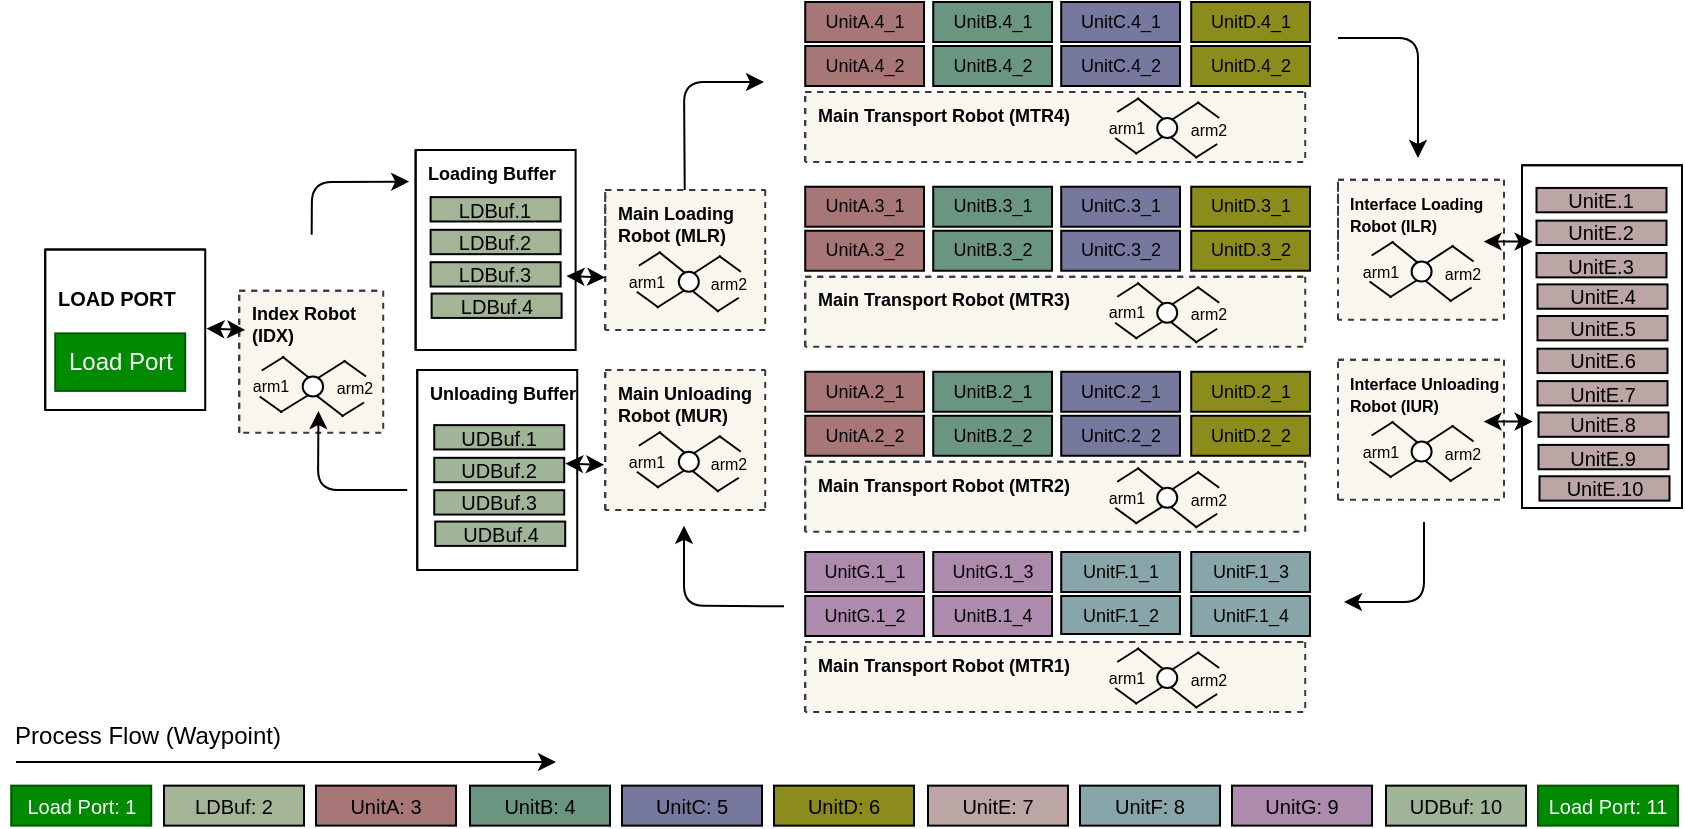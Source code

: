<mxfile>
    <diagram id="YnOl_m18Om6cisxJbe4u" name="Page-1">
        <mxGraphModel dx="786" dy="636" grid="1" gridSize="10" guides="1" tooltips="1" connect="1" arrows="1" fold="1" page="1" pageScale="1" pageWidth="850" pageHeight="1100" background="#ffffff" math="0" shadow="0">
            <root>
                <mxCell id="0"/>
                <mxCell id="1" parent="0"/>
                <mxCell id="36" value="&lt;div&gt;&lt;span style=&quot;font-size: 10px;&quot;&gt;&lt;b&gt;&lt;br&gt;&lt;/b&gt;&lt;/span&gt;&lt;/div&gt;&lt;span style=&quot;font-size: 10px;&quot;&gt;&lt;b&gt;LOAD PORT&lt;/b&gt;&lt;br&gt;&lt;/span&gt;" style="shape=cube;whiteSpace=wrap;html=1;boundedLbl=1;backgroundOutline=1;darkOpacity=0.05;darkOpacity2=0.1;fontSize=9;verticalAlign=top;align=left;size=0;spacingLeft=4;fillColor=#FFFFFF;fontColor=#000000;strokeColor=#000000;" parent="1" vertex="1">
                    <mxGeometry x="23.61" y="182.74" width="80" height="80.26" as="geometry"/>
                </mxCell>
                <mxCell id="111" value="Load Port" style="rounded=0;whiteSpace=wrap;html=1;fillColor=#008a00;fontColor=#ffffff;strokeColor=#005700;" parent="1" vertex="1">
                    <mxGeometry x="28.61" y="224.69" width="65" height="28.75" as="geometry"/>
                </mxCell>
                <mxCell id="434" value="" style="group;movable=0;resizable=0;rotatable=0;deletable=0;editable=0;locked=1;connectable=0;" parent="1" vertex="1" connectable="0">
                    <mxGeometry x="120.61" y="213.37" width="72" height="61" as="geometry"/>
                </mxCell>
                <mxCell id="385" value="&lt;b&gt;Index Robot&lt;/b&gt;&lt;div&gt;&lt;b&gt;(IDX)&lt;/b&gt;&lt;/div&gt;" style="shape=cube;whiteSpace=wrap;html=1;boundedLbl=1;backgroundOutline=1;darkOpacity=0.05;darkOpacity2=0.1;fontSize=9;verticalAlign=top;align=left;size=0;spacingLeft=4;fillColor=#f9f7ed;strokeColor=#36393d;dashed=1;fillStyle=solid;movable=1;resizable=1;rotatable=1;deletable=1;editable=1;locked=0;connectable=1;" parent="434" vertex="1">
                    <mxGeometry y="-10" width="72" height="71" as="geometry"/>
                </mxCell>
                <mxCell id="386" value="" style="group;strokeColor=none;fontColor=#000000;" parent="434" vertex="1" connectable="0">
                    <mxGeometry x="10.262" y="22.88" width="58.267" height="30" as="geometry"/>
                </mxCell>
                <mxCell id="387" value="" style="group;strokeColor=none;fontColor=#000000;" parent="386" vertex="1" connectable="0">
                    <mxGeometry width="53.156" height="30" as="geometry"/>
                </mxCell>
                <mxCell id="388" value="" style="endArrow=none;html=1;strokeColor=#000000;fontColor=#000000;" parent="387" edge="1">
                    <mxGeometry width="50" height="50" relative="1" as="geometry">
                        <mxPoint x="22.489" y="15" as="sourcePoint"/>
                        <mxPoint x="41.911" y="30" as="targetPoint"/>
                    </mxGeometry>
                </mxCell>
                <mxCell id="389" value="" style="endArrow=none;html=1;strokeColor=#000000;fontColor=#000000;" parent="387" edge="1">
                    <mxGeometry width="50" height="50" relative="1" as="geometry">
                        <mxPoint x="52.133" y="23" as="sourcePoint"/>
                        <mxPoint x="40.889" y="30" as="targetPoint"/>
                        <Array as="points"/>
                    </mxGeometry>
                </mxCell>
                <mxCell id="390" value="" style="endArrow=none;html=1;strokeColor=#000000;fontColor=#000000;" parent="387" edge="1">
                    <mxGeometry width="50" height="50" relative="1" as="geometry">
                        <mxPoint x="22.489" y="15" as="sourcePoint"/>
                        <mxPoint x="42.933" y="2" as="targetPoint"/>
                        <Array as="points">
                            <mxPoint x="42.933" y="2"/>
                        </Array>
                    </mxGeometry>
                </mxCell>
                <mxCell id="391" value="" style="endArrow=none;html=1;strokeColor=#000000;fontColor=#000000;" parent="387" edge="1">
                    <mxGeometry width="50" height="50" relative="1" as="geometry">
                        <mxPoint x="53.156" y="10" as="sourcePoint"/>
                        <mxPoint x="41.911" y="2" as="targetPoint"/>
                    </mxGeometry>
                </mxCell>
                <mxCell id="392" value="" style="endArrow=none;html=1;strokeColor=#000000;fontColor=#000000;" parent="387" edge="1">
                    <mxGeometry width="50" height="50" relative="1" as="geometry">
                        <mxPoint x="30.667" y="15.37" as="sourcePoint"/>
                        <mxPoint x="11.244" as="targetPoint"/>
                    </mxGeometry>
                </mxCell>
                <mxCell id="393" value="" style="endArrow=none;html=1;strokeColor=#000000;fontColor=#000000;" parent="387" edge="1">
                    <mxGeometry width="50" height="50" relative="1" as="geometry">
                        <mxPoint x="1.022" y="7" as="sourcePoint"/>
                        <mxPoint x="12.267" as="targetPoint"/>
                        <Array as="points"/>
                    </mxGeometry>
                </mxCell>
                <mxCell id="394" value="" style="endArrow=none;html=1;strokeColor=#000000;fontColor=#000000;" parent="387" edge="1">
                    <mxGeometry width="50" height="50" relative="1" as="geometry">
                        <mxPoint x="30.667" y="15.37" as="sourcePoint"/>
                        <mxPoint x="10.222" y="28" as="targetPoint"/>
                        <Array as="points">
                            <mxPoint x="10.222" y="28"/>
                        </Array>
                    </mxGeometry>
                </mxCell>
                <mxCell id="395" value="" style="endArrow=none;html=1;strokeColor=#000000;fontColor=#000000;" parent="387" edge="1">
                    <mxGeometry width="50" height="50" relative="1" as="geometry">
                        <mxPoint y="20" as="sourcePoint"/>
                        <mxPoint x="11.244" y="28" as="targetPoint"/>
                    </mxGeometry>
                </mxCell>
                <mxCell id="396" value="" style="ellipse;whiteSpace=wrap;html=1;rotation=-180;fillColor=#FFFFFF;strokeColor=#000000;fontColor=#000000;" parent="387" vertex="1">
                    <mxGeometry x="21.467" y="10" width="10.222" height="10" as="geometry"/>
                </mxCell>
                <mxCell id="397" value="&lt;font style=&quot;font-size: 8px;&quot;&gt;arm1&lt;/font&gt;" style="text;html=1;strokeColor=none;fillColor=none;align=center;verticalAlign=middle;whiteSpace=wrap;rounded=0;dashed=1;fontColor=#000000;" parent="387" vertex="1">
                    <mxGeometry x="-5.111" y="-1" width="21.467" height="30" as="geometry"/>
                </mxCell>
                <mxCell id="398" value="&lt;font style=&quot;font-size: 8px;&quot;&gt;arm2&lt;/font&gt;" style="text;html=1;strokeColor=none;fillColor=none;align=center;verticalAlign=middle;whiteSpace=wrap;rounded=0;dashed=1;fontColor=#000000;" parent="386" vertex="1">
                    <mxGeometry x="36.8" width="21.467" height="30" as="geometry"/>
                </mxCell>
                <mxCell id="440" value="" style="group" parent="1" vertex="1" connectable="0">
                    <mxGeometry x="208.81" y="133" width="80" height="100" as="geometry"/>
                </mxCell>
                <mxCell id="37" value="&lt;b style=&quot;&quot;&gt;&lt;font&gt;Loading Buffer&lt;/font&gt;&lt;br&gt;&lt;/b&gt;" style="shape=cube;whiteSpace=wrap;html=1;boundedLbl=1;backgroundOutline=1;darkOpacity=0.05;darkOpacity2=0.1;fontSize=9;align=left;verticalAlign=top;size=0;spacingLeft=4;fillColor=#FFFFFF;fontColor=#000000;strokeColor=#000000;" parent="440" vertex="1">
                    <mxGeometry width="80" height="100" as="geometry"/>
                </mxCell>
                <mxCell id="435" value="LDBuf.1" style="rounded=0;whiteSpace=wrap;html=1;fillColor=light-dark(#a4b497, #7d7d7d);fontColor=#000000;strokeColor=#000000;fontSize=10;" parent="440" vertex="1">
                    <mxGeometry x="7.5" y="23.56" width="65" height="12.18" as="geometry"/>
                </mxCell>
                <mxCell id="436" value="LDBuf.2" style="rounded=0;whiteSpace=wrap;html=1;fillColor=light-dark(#a4b497, #7d7d7d);fontColor=#000000;strokeColor=#000000;fontSize=10;" parent="440" vertex="1">
                    <mxGeometry x="7.5" y="39.91" width="65" height="12.18" as="geometry"/>
                </mxCell>
                <mxCell id="437" value="LDBuf.3" style="rounded=0;whiteSpace=wrap;html=1;fillColor=light-dark(#a4b497, #7d7d7d);fontColor=#000000;strokeColor=#000000;fontSize=10;" parent="440" vertex="1">
                    <mxGeometry x="7.5" y="56.1" width="65" height="12.18" as="geometry"/>
                </mxCell>
                <mxCell id="438" value="LDBuf.4" style="rounded=0;whiteSpace=wrap;html=1;fillColor=light-dark(#a4b497, #7d7d7d);fontColor=#000000;strokeColor=#000000;fontSize=10;" parent="440" vertex="1">
                    <mxGeometry x="8.0" y="71.78" width="65" height="12.18" as="geometry"/>
                </mxCell>
                <mxCell id="597" style="edgeStyle=none;html=1;" parent="1" source="339" edge="1">
                    <mxGeometry relative="1" as="geometry">
                        <mxPoint x="383" y="99" as="targetPoint"/>
                        <Array as="points">
                            <mxPoint x="343" y="99"/>
                        </Array>
                    </mxGeometry>
                </mxCell>
                <mxCell id="339" value="&lt;b&gt;Main Loading Robot (MLR)&lt;/b&gt;" style="shape=cube;whiteSpace=wrap;html=1;boundedLbl=1;backgroundOutline=1;darkOpacity=0.05;darkOpacity2=0.1;fontSize=9;verticalAlign=top;align=left;size=0;spacingLeft=4;fillColor=#f9f7ed;strokeColor=#36393d;dashed=1;fillStyle=solid;" parent="1" vertex="1">
                    <mxGeometry x="303.61" y="153" width="80" height="70" as="geometry"/>
                </mxCell>
                <mxCell id="340" value="" style="group;strokeColor=none;fontColor=#000000;" parent="1" vertex="1" connectable="0">
                    <mxGeometry x="319.41" y="183.88" width="57" height="30" as="geometry"/>
                </mxCell>
                <mxCell id="341" value="" style="group;strokeColor=none;fontColor=#000000;" parent="340" vertex="1" connectable="0">
                    <mxGeometry width="52" height="30" as="geometry"/>
                </mxCell>
                <mxCell id="342" value="" style="endArrow=none;html=1;strokeColor=#000000;fontColor=#000000;" parent="341" edge="1">
                    <mxGeometry width="50" height="50" relative="1" as="geometry">
                        <mxPoint x="22" y="15" as="sourcePoint"/>
                        <mxPoint x="41" y="30" as="targetPoint"/>
                    </mxGeometry>
                </mxCell>
                <mxCell id="343" value="" style="endArrow=none;html=1;strokeColor=#000000;fontColor=#000000;" parent="341" edge="1">
                    <mxGeometry width="50" height="50" relative="1" as="geometry">
                        <mxPoint x="51" y="23" as="sourcePoint"/>
                        <mxPoint x="40" y="30" as="targetPoint"/>
                        <Array as="points"/>
                    </mxGeometry>
                </mxCell>
                <mxCell id="344" value="" style="endArrow=none;html=1;strokeColor=#000000;fontColor=#000000;" parent="341" edge="1">
                    <mxGeometry width="50" height="50" relative="1" as="geometry">
                        <mxPoint x="22" y="15" as="sourcePoint"/>
                        <mxPoint x="42" y="2" as="targetPoint"/>
                        <Array as="points">
                            <mxPoint x="42" y="2"/>
                        </Array>
                    </mxGeometry>
                </mxCell>
                <mxCell id="345" value="" style="endArrow=none;html=1;strokeColor=#000000;fontColor=#000000;" parent="341" edge="1">
                    <mxGeometry width="50" height="50" relative="1" as="geometry">
                        <mxPoint x="52" y="10" as="sourcePoint"/>
                        <mxPoint x="41" y="2" as="targetPoint"/>
                    </mxGeometry>
                </mxCell>
                <mxCell id="346" value="" style="endArrow=none;html=1;strokeColor=#000000;fontColor=#000000;" parent="341" edge="1">
                    <mxGeometry width="50" height="50" relative="1" as="geometry">
                        <mxPoint x="30" y="15.37" as="sourcePoint"/>
                        <mxPoint x="11" as="targetPoint"/>
                    </mxGeometry>
                </mxCell>
                <mxCell id="347" value="" style="endArrow=none;html=1;strokeColor=#000000;fontColor=#000000;" parent="341" edge="1">
                    <mxGeometry width="50" height="50" relative="1" as="geometry">
                        <mxPoint x="1" y="7" as="sourcePoint"/>
                        <mxPoint x="12" as="targetPoint"/>
                        <Array as="points"/>
                    </mxGeometry>
                </mxCell>
                <mxCell id="348" value="" style="endArrow=none;html=1;strokeColor=#000000;fontColor=#000000;" parent="341" edge="1">
                    <mxGeometry width="50" height="50" relative="1" as="geometry">
                        <mxPoint x="30" y="15.37" as="sourcePoint"/>
                        <mxPoint x="10" y="28" as="targetPoint"/>
                        <Array as="points">
                            <mxPoint x="10" y="28"/>
                        </Array>
                    </mxGeometry>
                </mxCell>
                <mxCell id="349" value="" style="endArrow=none;html=1;strokeColor=#000000;fontColor=#000000;" parent="341" edge="1">
                    <mxGeometry width="50" height="50" relative="1" as="geometry">
                        <mxPoint y="20" as="sourcePoint"/>
                        <mxPoint x="11" y="28" as="targetPoint"/>
                    </mxGeometry>
                </mxCell>
                <mxCell id="350" value="" style="ellipse;whiteSpace=wrap;html=1;rotation=-180;fillColor=#FFFFFF;strokeColor=#000000;fontColor=#000000;" parent="341" vertex="1">
                    <mxGeometry x="21" y="10" width="10" height="10" as="geometry"/>
                </mxCell>
                <mxCell id="351" value="&lt;font style=&quot;font-size: 8px;&quot;&gt;arm1&lt;/font&gt;" style="text;html=1;strokeColor=none;fillColor=none;align=center;verticalAlign=middle;whiteSpace=wrap;rounded=0;dashed=1;fontColor=#000000;" parent="341" vertex="1">
                    <mxGeometry x="-5" y="-1" width="21" height="30" as="geometry"/>
                </mxCell>
                <mxCell id="352" value="&lt;font style=&quot;font-size: 8px;&quot;&gt;arm2&lt;/font&gt;" style="text;html=1;strokeColor=none;fillColor=none;align=center;verticalAlign=middle;whiteSpace=wrap;rounded=0;dashed=1;fontColor=#000000;" parent="340" vertex="1">
                    <mxGeometry x="36" width="21" height="30" as="geometry"/>
                </mxCell>
                <mxCell id="448" value="&lt;b&gt;Main Unloading Robot (MUR)&lt;/b&gt;" style="shape=cube;whiteSpace=wrap;html=1;boundedLbl=1;backgroundOutline=1;darkOpacity=0.05;darkOpacity2=0.1;fontSize=9;verticalAlign=top;align=left;size=0;spacingLeft=4;fillColor=#f9f7ed;strokeColor=#36393d;dashed=1;fillStyle=solid;" parent="1" vertex="1">
                    <mxGeometry x="303.61" y="243" width="80" height="70" as="geometry"/>
                </mxCell>
                <mxCell id="449" value="" style="group;strokeColor=none;fontColor=#000000;" parent="1" vertex="1" connectable="0">
                    <mxGeometry x="319.41" y="273.88" width="57" height="30" as="geometry"/>
                </mxCell>
                <mxCell id="450" value="" style="group;strokeColor=none;fontColor=#000000;" parent="449" vertex="1" connectable="0">
                    <mxGeometry width="52" height="30" as="geometry"/>
                </mxCell>
                <mxCell id="451" value="" style="endArrow=none;html=1;strokeColor=#000000;fontColor=#000000;" parent="450" edge="1">
                    <mxGeometry width="50" height="50" relative="1" as="geometry">
                        <mxPoint x="22" y="15" as="sourcePoint"/>
                        <mxPoint x="41" y="30" as="targetPoint"/>
                    </mxGeometry>
                </mxCell>
                <mxCell id="452" value="" style="endArrow=none;html=1;strokeColor=#000000;fontColor=#000000;" parent="450" edge="1">
                    <mxGeometry width="50" height="50" relative="1" as="geometry">
                        <mxPoint x="51" y="23" as="sourcePoint"/>
                        <mxPoint x="40" y="30" as="targetPoint"/>
                        <Array as="points"/>
                    </mxGeometry>
                </mxCell>
                <mxCell id="453" value="" style="endArrow=none;html=1;strokeColor=#000000;fontColor=#000000;" parent="450" edge="1">
                    <mxGeometry width="50" height="50" relative="1" as="geometry">
                        <mxPoint x="22" y="15" as="sourcePoint"/>
                        <mxPoint x="42" y="2" as="targetPoint"/>
                        <Array as="points">
                            <mxPoint x="42" y="2"/>
                        </Array>
                    </mxGeometry>
                </mxCell>
                <mxCell id="454" value="" style="endArrow=none;html=1;strokeColor=#000000;fontColor=#000000;" parent="450" edge="1">
                    <mxGeometry width="50" height="50" relative="1" as="geometry">
                        <mxPoint x="52" y="10" as="sourcePoint"/>
                        <mxPoint x="41" y="2" as="targetPoint"/>
                    </mxGeometry>
                </mxCell>
                <mxCell id="455" value="" style="endArrow=none;html=1;strokeColor=#000000;fontColor=#000000;" parent="450" edge="1">
                    <mxGeometry width="50" height="50" relative="1" as="geometry">
                        <mxPoint x="30" y="15.37" as="sourcePoint"/>
                        <mxPoint x="11" as="targetPoint"/>
                    </mxGeometry>
                </mxCell>
                <mxCell id="456" value="" style="endArrow=none;html=1;strokeColor=#000000;fontColor=#000000;" parent="450" edge="1">
                    <mxGeometry width="50" height="50" relative="1" as="geometry">
                        <mxPoint x="1" y="7" as="sourcePoint"/>
                        <mxPoint x="12" as="targetPoint"/>
                        <Array as="points"/>
                    </mxGeometry>
                </mxCell>
                <mxCell id="457" value="" style="endArrow=none;html=1;strokeColor=#000000;fontColor=#000000;" parent="450" edge="1">
                    <mxGeometry width="50" height="50" relative="1" as="geometry">
                        <mxPoint x="30" y="15.37" as="sourcePoint"/>
                        <mxPoint x="10" y="28" as="targetPoint"/>
                        <Array as="points">
                            <mxPoint x="10" y="28"/>
                        </Array>
                    </mxGeometry>
                </mxCell>
                <mxCell id="458" value="" style="endArrow=none;html=1;strokeColor=#000000;fontColor=#000000;" parent="450" edge="1">
                    <mxGeometry width="50" height="50" relative="1" as="geometry">
                        <mxPoint y="20" as="sourcePoint"/>
                        <mxPoint x="11" y="28" as="targetPoint"/>
                    </mxGeometry>
                </mxCell>
                <mxCell id="459" value="" style="ellipse;whiteSpace=wrap;html=1;rotation=-180;fillColor=#FFFFFF;strokeColor=#000000;fontColor=#000000;" parent="450" vertex="1">
                    <mxGeometry x="21" y="10" width="10" height="10" as="geometry"/>
                </mxCell>
                <mxCell id="460" value="&lt;font style=&quot;font-size: 8px;&quot;&gt;arm1&lt;/font&gt;" style="text;html=1;strokeColor=none;fillColor=none;align=center;verticalAlign=middle;whiteSpace=wrap;rounded=0;dashed=1;fontColor=#000000;" parent="450" vertex="1">
                    <mxGeometry x="-5" y="-1" width="21" height="30" as="geometry"/>
                </mxCell>
                <mxCell id="461" value="&lt;font style=&quot;font-size: 8px;&quot;&gt;arm2&lt;/font&gt;" style="text;html=1;strokeColor=none;fillColor=none;align=center;verticalAlign=middle;whiteSpace=wrap;rounded=0;dashed=1;fontColor=#000000;" parent="449" vertex="1">
                    <mxGeometry x="36" width="21" height="30" as="geometry"/>
                </mxCell>
                <mxCell id="464" value="UnitA.4_1" style="rounded=0;whiteSpace=wrap;html=1;fontSize=9;fillColor=light-dark(#a77676, #ededed);" parent="1" vertex="1">
                    <mxGeometry x="403.61" y="59.0" width="59.39" height="20" as="geometry"/>
                </mxCell>
                <mxCell id="465" value="UnitA.4_2" style="rounded=0;whiteSpace=wrap;html=1;fontSize=9;fillColor=light-dark(#a77676, #ededed);" parent="1" vertex="1">
                    <mxGeometry x="403.61" y="81.0" width="59.39" height="20" as="geometry"/>
                </mxCell>
                <mxCell id="466" value="UnitB.4_1" style="rounded=0;whiteSpace=wrap;html=1;fontSize=9;fillColor=light-dark(#6a9580, #7b9c8c);fontColor=#000000;strokeColor=#000000;" parent="1" vertex="1">
                    <mxGeometry x="467.61" y="59.0" width="59.39" height="20" as="geometry"/>
                </mxCell>
                <mxCell id="467" value="UnitB.4_2" style="rounded=0;whiteSpace=wrap;html=1;fontSize=9;fillColor=light-dark(#6a9580, #7b9c8c);fontColor=#000000;strokeColor=#000000;" parent="1" vertex="1">
                    <mxGeometry x="467.61" y="81.0" width="59.39" height="20" as="geometry"/>
                </mxCell>
                <mxCell id="468" value="UnitC.4_1" style="rounded=0;whiteSpace=wrap;html=1;fontSize=9;fillColor=light-dark(#76789E,#7D8C9B);fontColor=#000000;strokeColor=#000000;" parent="1" vertex="1">
                    <mxGeometry x="531.61" y="59.0" width="59.39" height="20" as="geometry"/>
                </mxCell>
                <mxCell id="469" value="UnitC.4_2" style="rounded=0;whiteSpace=wrap;html=1;fontSize=9;fillColor=light-dark(#76789E,#7D8C9B);fontColor=#000000;strokeColor=#000000;" parent="1" vertex="1">
                    <mxGeometry x="531.61" y="81.0" width="59.39" height="20" as="geometry"/>
                </mxCell>
                <mxCell id="470" value="UnitD.4_1" style="rounded=0;whiteSpace=wrap;html=1;fontSize=9;fillColor=#8C8C1C;fontColor=#000000;strokeColor=#000000;" parent="1" vertex="1">
                    <mxGeometry x="596.61" y="59.0" width="59.39" height="20" as="geometry"/>
                </mxCell>
                <mxCell id="471" value="UnitD.4_2" style="rounded=0;whiteSpace=wrap;html=1;fontSize=9;fillColor=#8C8C1C;fontColor=#000000;strokeColor=#000000;" parent="1" vertex="1">
                    <mxGeometry x="596.61" y="81.0" width="59.39" height="20" as="geometry"/>
                </mxCell>
                <mxCell id="473" value="&lt;b&gt;Main Transport Robot (MTR4)&lt;/b&gt;" style="shape=cube;whiteSpace=wrap;html=1;boundedLbl=1;backgroundOutline=1;darkOpacity=0.05;darkOpacity2=0.1;fontSize=9;verticalAlign=top;align=left;size=0;spacingLeft=4;fillColor=#f9f7ed;strokeColor=#36393d;dashed=1;fillStyle=solid;" parent="1" vertex="1">
                    <mxGeometry x="403.61" y="104" width="250" height="35" as="geometry"/>
                </mxCell>
                <mxCell id="486" value="&lt;font style=&quot;font-size: 8px;&quot;&gt;arm2&lt;/font&gt;" style="text;html=1;strokeColor=none;fillColor=none;align=center;verticalAlign=middle;whiteSpace=wrap;rounded=0;dashed=1;fontColor=#000000;container=0;" parent="1" vertex="1">
                    <mxGeometry x="594.61" y="107" width="21" height="30" as="geometry"/>
                </mxCell>
                <mxCell id="476" value="" style="endArrow=none;html=1;strokeColor=#000000;fontColor=#000000;" parent="1" edge="1">
                    <mxGeometry width="50" height="50" relative="1" as="geometry">
                        <mxPoint x="580.61" y="122" as="sourcePoint"/>
                        <mxPoint x="599.61" y="137" as="targetPoint"/>
                    </mxGeometry>
                </mxCell>
                <mxCell id="477" value="" style="endArrow=none;html=1;strokeColor=#000000;fontColor=#000000;" parent="1" edge="1">
                    <mxGeometry width="50" height="50" relative="1" as="geometry">
                        <mxPoint x="609.61" y="130" as="sourcePoint"/>
                        <mxPoint x="598.61" y="137" as="targetPoint"/>
                        <Array as="points"/>
                    </mxGeometry>
                </mxCell>
                <mxCell id="478" value="" style="endArrow=none;html=1;strokeColor=#000000;fontColor=#000000;" parent="1" edge="1">
                    <mxGeometry width="50" height="50" relative="1" as="geometry">
                        <mxPoint x="580.61" y="122" as="sourcePoint"/>
                        <mxPoint x="600.61" y="109" as="targetPoint"/>
                        <Array as="points">
                            <mxPoint x="600.61" y="109"/>
                        </Array>
                    </mxGeometry>
                </mxCell>
                <mxCell id="479" value="" style="endArrow=none;html=1;strokeColor=#000000;fontColor=#000000;" parent="1" edge="1">
                    <mxGeometry width="50" height="50" relative="1" as="geometry">
                        <mxPoint x="610.61" y="117" as="sourcePoint"/>
                        <mxPoint x="599.61" y="109" as="targetPoint"/>
                    </mxGeometry>
                </mxCell>
                <mxCell id="480" value="" style="endArrow=none;html=1;strokeColor=#000000;fontColor=#000000;" parent="1" edge="1">
                    <mxGeometry width="50" height="50" relative="1" as="geometry">
                        <mxPoint x="588.61" y="122.37" as="sourcePoint"/>
                        <mxPoint x="569.61" y="107" as="targetPoint"/>
                    </mxGeometry>
                </mxCell>
                <mxCell id="481" value="" style="endArrow=none;html=1;strokeColor=#000000;fontColor=#000000;" parent="1" edge="1">
                    <mxGeometry width="50" height="50" relative="1" as="geometry">
                        <mxPoint x="559.61" y="114" as="sourcePoint"/>
                        <mxPoint x="570.61" y="107" as="targetPoint"/>
                        <Array as="points"/>
                    </mxGeometry>
                </mxCell>
                <mxCell id="482" value="" style="endArrow=none;html=1;strokeColor=#000000;fontColor=#000000;" parent="1" edge="1">
                    <mxGeometry width="50" height="50" relative="1" as="geometry">
                        <mxPoint x="588.61" y="122.37" as="sourcePoint"/>
                        <mxPoint x="568.61" y="135" as="targetPoint"/>
                        <Array as="points">
                            <mxPoint x="568.61" y="135"/>
                        </Array>
                    </mxGeometry>
                </mxCell>
                <mxCell id="483" value="" style="endArrow=none;html=1;strokeColor=#000000;fontColor=#000000;" parent="1" edge="1">
                    <mxGeometry width="50" height="50" relative="1" as="geometry">
                        <mxPoint x="558.61" y="127" as="sourcePoint"/>
                        <mxPoint x="569.61" y="135" as="targetPoint"/>
                    </mxGeometry>
                </mxCell>
                <mxCell id="484" value="" style="ellipse;whiteSpace=wrap;html=1;rotation=-180;fillColor=#FFFFFF;strokeColor=#000000;fontColor=#000000;container=0;" parent="1" vertex="1">
                    <mxGeometry x="579.61" y="117" width="10" height="10" as="geometry"/>
                </mxCell>
                <mxCell id="485" value="&lt;font style=&quot;font-size: 8px;&quot;&gt;arm1&lt;/font&gt;" style="text;html=1;strokeColor=none;fillColor=none;align=center;verticalAlign=middle;whiteSpace=wrap;rounded=0;dashed=1;fontColor=#000000;container=0;" parent="1" vertex="1">
                    <mxGeometry x="553.61" y="106" width="21" height="30" as="geometry"/>
                </mxCell>
                <mxCell id="487" value="UnitA.3_1" style="rounded=0;whiteSpace=wrap;html=1;fontSize=9;fillColor=light-dark(#a77676, #ededed);" parent="1" vertex="1">
                    <mxGeometry x="403.61" y="151.37" width="59.39" height="20" as="geometry"/>
                </mxCell>
                <mxCell id="488" value="UnitA.3_2" style="rounded=0;whiteSpace=wrap;html=1;fontSize=9;fillColor=light-dark(#a77676, #ededed);" parent="1" vertex="1">
                    <mxGeometry x="403.61" y="173.37" width="59.39" height="20" as="geometry"/>
                </mxCell>
                <mxCell id="489" value="UnitB.3_1" style="rounded=0;whiteSpace=wrap;html=1;fontSize=9;fillColor=light-dark(#6a9580, #7b9c8c);fontColor=#000000;strokeColor=#000000;" parent="1" vertex="1">
                    <mxGeometry x="467.61" y="151.37" width="59.39" height="20" as="geometry"/>
                </mxCell>
                <mxCell id="490" value="UnitB.3_2" style="rounded=0;whiteSpace=wrap;html=1;fontSize=9;fillColor=light-dark(#6a9580, #7b9c8c);fontColor=#000000;strokeColor=#000000;" parent="1" vertex="1">
                    <mxGeometry x="467.61" y="173.37" width="59.39" height="20" as="geometry"/>
                </mxCell>
                <mxCell id="491" value="UnitC.3_1" style="rounded=0;whiteSpace=wrap;html=1;fontSize=9;fillColor=light-dark(#76789E,#7D8C9B);fontColor=#000000;strokeColor=#000000;" parent="1" vertex="1">
                    <mxGeometry x="531.61" y="151.37" width="59.39" height="20" as="geometry"/>
                </mxCell>
                <mxCell id="492" value="UnitC.3_2" style="rounded=0;whiteSpace=wrap;html=1;fontSize=9;fillColor=light-dark(#76789E,#7D8C9B);fontColor=#000000;strokeColor=#000000;" parent="1" vertex="1">
                    <mxGeometry x="531.61" y="173.37" width="59.39" height="20" as="geometry"/>
                </mxCell>
                <mxCell id="493" value="UnitD.3_1" style="rounded=0;whiteSpace=wrap;html=1;fontSize=9;fillColor=#8C8C1C;fontColor=#000000;strokeColor=#000000;" parent="1" vertex="1">
                    <mxGeometry x="596.61" y="151.37" width="59.39" height="20" as="geometry"/>
                </mxCell>
                <mxCell id="494" value="UnitD.3_2" style="rounded=0;whiteSpace=wrap;html=1;fontSize=9;fillColor=#8C8C1C;fontColor=#000000;strokeColor=#000000;" parent="1" vertex="1">
                    <mxGeometry x="596.61" y="173.37" width="59.39" height="20" as="geometry"/>
                </mxCell>
                <mxCell id="495" value="&lt;b&gt;Main Transport Robot (MTR3)&lt;/b&gt;" style="shape=cube;whiteSpace=wrap;html=1;boundedLbl=1;backgroundOutline=1;darkOpacity=0.05;darkOpacity2=0.1;fontSize=9;verticalAlign=top;align=left;size=0;spacingLeft=4;fillColor=#f9f7ed;strokeColor=#36393d;dashed=1;fillStyle=solid;" parent="1" vertex="1">
                    <mxGeometry x="403.61" y="196.37" width="250" height="35" as="geometry"/>
                </mxCell>
                <mxCell id="496" value="&lt;font style=&quot;font-size: 8px;&quot;&gt;arm2&lt;/font&gt;" style="text;html=1;strokeColor=none;fillColor=none;align=center;verticalAlign=middle;whiteSpace=wrap;rounded=0;dashed=1;fontColor=#000000;container=0;" parent="1" vertex="1">
                    <mxGeometry x="594.61" y="199.37" width="21" height="30" as="geometry"/>
                </mxCell>
                <mxCell id="497" value="" style="endArrow=none;html=1;strokeColor=#000000;fontColor=#000000;" parent="1" edge="1">
                    <mxGeometry width="50" height="50" relative="1" as="geometry">
                        <mxPoint x="580.61" y="214.37" as="sourcePoint"/>
                        <mxPoint x="599.61" y="229.37" as="targetPoint"/>
                    </mxGeometry>
                </mxCell>
                <mxCell id="498" value="" style="endArrow=none;html=1;strokeColor=#000000;fontColor=#000000;" parent="1" edge="1">
                    <mxGeometry width="50" height="50" relative="1" as="geometry">
                        <mxPoint x="609.61" y="222.37" as="sourcePoint"/>
                        <mxPoint x="598.61" y="229.37" as="targetPoint"/>
                        <Array as="points"/>
                    </mxGeometry>
                </mxCell>
                <mxCell id="499" value="" style="endArrow=none;html=1;strokeColor=#000000;fontColor=#000000;" parent="1" edge="1">
                    <mxGeometry width="50" height="50" relative="1" as="geometry">
                        <mxPoint x="580.61" y="214.37" as="sourcePoint"/>
                        <mxPoint x="600.61" y="201.37" as="targetPoint"/>
                        <Array as="points">
                            <mxPoint x="600.61" y="201.37"/>
                        </Array>
                    </mxGeometry>
                </mxCell>
                <mxCell id="500" value="" style="endArrow=none;html=1;strokeColor=#000000;fontColor=#000000;" parent="1" edge="1">
                    <mxGeometry width="50" height="50" relative="1" as="geometry">
                        <mxPoint x="610.61" y="209.37" as="sourcePoint"/>
                        <mxPoint x="599.61" y="201.37" as="targetPoint"/>
                    </mxGeometry>
                </mxCell>
                <mxCell id="501" value="" style="endArrow=none;html=1;strokeColor=#000000;fontColor=#000000;" parent="1" edge="1">
                    <mxGeometry width="50" height="50" relative="1" as="geometry">
                        <mxPoint x="588.61" y="214.74" as="sourcePoint"/>
                        <mxPoint x="569.61" y="199.37" as="targetPoint"/>
                    </mxGeometry>
                </mxCell>
                <mxCell id="502" value="" style="endArrow=none;html=1;strokeColor=#000000;fontColor=#000000;" parent="1" edge="1">
                    <mxGeometry width="50" height="50" relative="1" as="geometry">
                        <mxPoint x="559.61" y="206.37" as="sourcePoint"/>
                        <mxPoint x="570.61" y="199.37" as="targetPoint"/>
                        <Array as="points"/>
                    </mxGeometry>
                </mxCell>
                <mxCell id="503" value="" style="endArrow=none;html=1;strokeColor=#000000;fontColor=#000000;" parent="1" edge="1">
                    <mxGeometry width="50" height="50" relative="1" as="geometry">
                        <mxPoint x="588.61" y="214.74" as="sourcePoint"/>
                        <mxPoint x="568.61" y="227.37" as="targetPoint"/>
                        <Array as="points">
                            <mxPoint x="568.61" y="227.37"/>
                        </Array>
                    </mxGeometry>
                </mxCell>
                <mxCell id="504" value="" style="endArrow=none;html=1;strokeColor=#000000;fontColor=#000000;" parent="1" edge="1">
                    <mxGeometry width="50" height="50" relative="1" as="geometry">
                        <mxPoint x="558.61" y="219.37" as="sourcePoint"/>
                        <mxPoint x="569.61" y="227.37" as="targetPoint"/>
                    </mxGeometry>
                </mxCell>
                <mxCell id="505" value="" style="ellipse;whiteSpace=wrap;html=1;rotation=-180;fillColor=#FFFFFF;strokeColor=#000000;fontColor=#000000;container=0;" parent="1" vertex="1">
                    <mxGeometry x="579.61" y="209.37" width="10" height="10" as="geometry"/>
                </mxCell>
                <mxCell id="506" value="&lt;font style=&quot;font-size: 8px;&quot;&gt;arm1&lt;/font&gt;" style="text;html=1;strokeColor=none;fillColor=none;align=center;verticalAlign=middle;whiteSpace=wrap;rounded=0;dashed=1;fontColor=#000000;container=0;" parent="1" vertex="1">
                    <mxGeometry x="553.61" y="198.37" width="21" height="30" as="geometry"/>
                </mxCell>
                <mxCell id="507" value="UnitA.2_1" style="rounded=0;whiteSpace=wrap;html=1;fontSize=9;fillColor=light-dark(#a77676, #ededed);" parent="1" vertex="1">
                    <mxGeometry x="403.61" y="243.88" width="59.39" height="20" as="geometry"/>
                </mxCell>
                <mxCell id="508" value="UnitA.2_2" style="rounded=0;whiteSpace=wrap;html=1;fontSize=9;fillColor=light-dark(#a77676, #ededed);" parent="1" vertex="1">
                    <mxGeometry x="403.61" y="265.88" width="59.39" height="20" as="geometry"/>
                </mxCell>
                <mxCell id="509" value="UnitB.2_1" style="rounded=0;whiteSpace=wrap;html=1;fontSize=9;fillColor=light-dark(#6a9580, #7b9c8c);fontColor=#000000;strokeColor=#000000;" parent="1" vertex="1">
                    <mxGeometry x="467.61" y="243.88" width="59.39" height="20" as="geometry"/>
                </mxCell>
                <mxCell id="510" value="UnitB.2_2" style="rounded=0;whiteSpace=wrap;html=1;fontSize=9;fillColor=light-dark(#6a9580, #7b9c8c);fontColor=#000000;strokeColor=#000000;" parent="1" vertex="1">
                    <mxGeometry x="467.61" y="265.88" width="59.39" height="20" as="geometry"/>
                </mxCell>
                <mxCell id="511" value="UnitC.2_1" style="rounded=0;whiteSpace=wrap;html=1;fontSize=9;fillColor=light-dark(#76789E,#7D8C9B);fontColor=#000000;strokeColor=#000000;" parent="1" vertex="1">
                    <mxGeometry x="531.61" y="243.88" width="59.39" height="20" as="geometry"/>
                </mxCell>
                <mxCell id="512" value="UnitC.2_2" style="rounded=0;whiteSpace=wrap;html=1;fontSize=9;fillColor=light-dark(#76789E,#7D8C9B);fontColor=#000000;strokeColor=#000000;" parent="1" vertex="1">
                    <mxGeometry x="531.61" y="265.88" width="59.39" height="20" as="geometry"/>
                </mxCell>
                <mxCell id="513" value="UnitD.2_1" style="rounded=0;whiteSpace=wrap;html=1;fontSize=9;fillColor=#8C8C1C;fontColor=#000000;strokeColor=#000000;" parent="1" vertex="1">
                    <mxGeometry x="596.61" y="243.88" width="59.39" height="20" as="geometry"/>
                </mxCell>
                <mxCell id="514" value="UnitD.2_2" style="rounded=0;whiteSpace=wrap;html=1;fontSize=9;fillColor=#8C8C1C;fontColor=#000000;strokeColor=#000000;" parent="1" vertex="1">
                    <mxGeometry x="596.61" y="265.88" width="59.39" height="20" as="geometry"/>
                </mxCell>
                <mxCell id="515" value="&lt;b&gt;Main Transport Robot (MTR2)&lt;/b&gt;" style="shape=cube;whiteSpace=wrap;html=1;boundedLbl=1;backgroundOutline=1;darkOpacity=0.05;darkOpacity2=0.1;fontSize=9;verticalAlign=top;align=left;size=0;spacingLeft=4;fillColor=#f9f7ed;strokeColor=#36393d;dashed=1;fillStyle=solid;" parent="1" vertex="1">
                    <mxGeometry x="403.61" y="288.88" width="250" height="35" as="geometry"/>
                </mxCell>
                <mxCell id="516" value="&lt;font style=&quot;font-size: 8px;&quot;&gt;arm2&lt;/font&gt;" style="text;html=1;strokeColor=none;fillColor=none;align=center;verticalAlign=middle;whiteSpace=wrap;rounded=0;dashed=1;fontColor=#000000;container=0;" parent="1" vertex="1">
                    <mxGeometry x="594.61" y="291.88" width="21" height="30" as="geometry"/>
                </mxCell>
                <mxCell id="517" value="" style="endArrow=none;html=1;strokeColor=#000000;fontColor=#000000;" parent="1" edge="1">
                    <mxGeometry width="50" height="50" relative="1" as="geometry">
                        <mxPoint x="580.61" y="306.88" as="sourcePoint"/>
                        <mxPoint x="599.61" y="321.88" as="targetPoint"/>
                    </mxGeometry>
                </mxCell>
                <mxCell id="518" value="" style="endArrow=none;html=1;strokeColor=#000000;fontColor=#000000;" parent="1" edge="1">
                    <mxGeometry width="50" height="50" relative="1" as="geometry">
                        <mxPoint x="609.61" y="314.88" as="sourcePoint"/>
                        <mxPoint x="598.61" y="321.88" as="targetPoint"/>
                        <Array as="points"/>
                    </mxGeometry>
                </mxCell>
                <mxCell id="519" value="" style="endArrow=none;html=1;strokeColor=#000000;fontColor=#000000;" parent="1" edge="1">
                    <mxGeometry width="50" height="50" relative="1" as="geometry">
                        <mxPoint x="580.61" y="306.88" as="sourcePoint"/>
                        <mxPoint x="600.61" y="293.88" as="targetPoint"/>
                        <Array as="points">
                            <mxPoint x="600.61" y="293.88"/>
                        </Array>
                    </mxGeometry>
                </mxCell>
                <mxCell id="520" value="" style="endArrow=none;html=1;strokeColor=#000000;fontColor=#000000;" parent="1" edge="1">
                    <mxGeometry width="50" height="50" relative="1" as="geometry">
                        <mxPoint x="610.61" y="301.88" as="sourcePoint"/>
                        <mxPoint x="599.61" y="293.88" as="targetPoint"/>
                    </mxGeometry>
                </mxCell>
                <mxCell id="521" value="" style="endArrow=none;html=1;strokeColor=#000000;fontColor=#000000;" parent="1" edge="1">
                    <mxGeometry width="50" height="50" relative="1" as="geometry">
                        <mxPoint x="588.61" y="307.25" as="sourcePoint"/>
                        <mxPoint x="569.61" y="291.88" as="targetPoint"/>
                    </mxGeometry>
                </mxCell>
                <mxCell id="522" value="" style="endArrow=none;html=1;strokeColor=#000000;fontColor=#000000;" parent="1" edge="1">
                    <mxGeometry width="50" height="50" relative="1" as="geometry">
                        <mxPoint x="559.61" y="298.88" as="sourcePoint"/>
                        <mxPoint x="570.61" y="291.88" as="targetPoint"/>
                        <Array as="points"/>
                    </mxGeometry>
                </mxCell>
                <mxCell id="523" value="" style="endArrow=none;html=1;strokeColor=#000000;fontColor=#000000;" parent="1" edge="1">
                    <mxGeometry width="50" height="50" relative="1" as="geometry">
                        <mxPoint x="588.61" y="307.25" as="sourcePoint"/>
                        <mxPoint x="568.61" y="319.88" as="targetPoint"/>
                        <Array as="points">
                            <mxPoint x="568.61" y="319.88"/>
                        </Array>
                    </mxGeometry>
                </mxCell>
                <mxCell id="524" value="" style="endArrow=none;html=1;strokeColor=#000000;fontColor=#000000;" parent="1" edge="1">
                    <mxGeometry width="50" height="50" relative="1" as="geometry">
                        <mxPoint x="558.61" y="311.88" as="sourcePoint"/>
                        <mxPoint x="569.61" y="319.88" as="targetPoint"/>
                    </mxGeometry>
                </mxCell>
                <mxCell id="525" value="" style="ellipse;whiteSpace=wrap;html=1;rotation=-180;fillColor=#FFFFFF;strokeColor=#000000;fontColor=#000000;container=0;" parent="1" vertex="1">
                    <mxGeometry x="579.61" y="301.88" width="10" height="10" as="geometry"/>
                </mxCell>
                <mxCell id="526" value="&lt;font style=&quot;font-size: 8px;&quot;&gt;arm1&lt;/font&gt;" style="text;html=1;strokeColor=none;fillColor=none;align=center;verticalAlign=middle;whiteSpace=wrap;rounded=0;dashed=1;fontColor=#000000;container=0;" parent="1" vertex="1">
                    <mxGeometry x="553.61" y="290.88" width="21" height="30" as="geometry"/>
                </mxCell>
                <mxCell id="527" value="UnitG.1_1" style="rounded=0;whiteSpace=wrap;html=1;fontSize=9;fillColor=light-dark(#ac8bac, #ededed);" parent="1" vertex="1">
                    <mxGeometry x="403.61" y="334.0" width="59.39" height="20" as="geometry"/>
                </mxCell>
                <mxCell id="528" value="UnitG.1_2" style="rounded=0;whiteSpace=wrap;html=1;fontSize=9;fillColor=light-dark(#ac8bac, #ededed);" parent="1" vertex="1">
                    <mxGeometry x="403.61" y="356.0" width="59.39" height="20" as="geometry"/>
                </mxCell>
                <mxCell id="529" value="UnitG.1_3" style="rounded=0;whiteSpace=wrap;html=1;fontSize=9;fillColor=light-dark(#ac8bac, #ededed);fontColor=#000000;strokeColor=#000000;" parent="1" vertex="1">
                    <mxGeometry x="467.61" y="334.0" width="59.39" height="20" as="geometry"/>
                </mxCell>
                <mxCell id="530" value="UnitB.1_4" style="rounded=0;whiteSpace=wrap;html=1;fontSize=9;fillColor=light-dark(#ac8bac, #ededed);fontColor=#000000;strokeColor=#000000;" parent="1" vertex="1">
                    <mxGeometry x="467.61" y="356.0" width="59.39" height="20" as="geometry"/>
                </mxCell>
                <mxCell id="531" value="UnitF.1_1" style="rounded=0;whiteSpace=wrap;html=1;fontSize=9;fillColor=light-dark(#88a6aa, #7D8C9B);fontColor=#000000;strokeColor=#000000;" parent="1" vertex="1">
                    <mxGeometry x="531.61" y="334.0" width="59.39" height="20" as="geometry"/>
                </mxCell>
                <mxCell id="532" value="UnitF.1_2" style="rounded=0;whiteSpace=wrap;html=1;fontSize=9;fillColor=light-dark(#88a6aa, #7D8C9B);fontColor=#000000;strokeColor=#000000;" parent="1" vertex="1">
                    <mxGeometry x="531.61" y="356" width="59.39" height="19" as="geometry"/>
                </mxCell>
                <mxCell id="533" value="UnitF.1_3" style="rounded=0;whiteSpace=wrap;html=1;fontSize=9;fillColor=light-dark(#88a6aa, #7D8C9B);fontColor=#000000;strokeColor=#000000;" parent="1" vertex="1">
                    <mxGeometry x="596.61" y="334.0" width="59.39" height="20" as="geometry"/>
                </mxCell>
                <mxCell id="534" value="UnitF.1_4" style="rounded=0;whiteSpace=wrap;html=1;fontSize=9;fillColor=light-dark(#88a6aa, #7D8C9B);fontColor=#000000;strokeColor=#000000;" parent="1" vertex="1">
                    <mxGeometry x="596.61" y="356.0" width="59.39" height="20" as="geometry"/>
                </mxCell>
                <mxCell id="598" style="edgeStyle=none;html=1;" parent="1" edge="1">
                    <mxGeometry relative="1" as="geometry">
                        <mxPoint x="343" y="320.88" as="targetPoint"/>
                        <mxPoint x="393" y="361.13" as="sourcePoint"/>
                        <Array as="points">
                            <mxPoint x="343" y="360.88"/>
                        </Array>
                    </mxGeometry>
                </mxCell>
                <mxCell id="535" value="&lt;b&gt;Main Transport Robot (MTR1)&lt;/b&gt;" style="shape=cube;whiteSpace=wrap;html=1;boundedLbl=1;backgroundOutline=1;darkOpacity=0.05;darkOpacity2=0.1;fontSize=9;verticalAlign=top;align=left;size=0;spacingLeft=4;fillColor=#f9f7ed;strokeColor=#36393d;dashed=1;fillStyle=solid;" parent="1" vertex="1">
                    <mxGeometry x="403.61" y="379" width="250" height="35" as="geometry"/>
                </mxCell>
                <mxCell id="536" value="&lt;font style=&quot;font-size: 8px;&quot;&gt;arm2&lt;/font&gt;" style="text;html=1;strokeColor=none;fillColor=none;align=center;verticalAlign=middle;whiteSpace=wrap;rounded=0;dashed=1;fontColor=#000000;container=0;" parent="1" vertex="1">
                    <mxGeometry x="594.61" y="382" width="21" height="30" as="geometry"/>
                </mxCell>
                <mxCell id="537" value="" style="endArrow=none;html=1;strokeColor=#000000;fontColor=#000000;" parent="1" edge="1">
                    <mxGeometry width="50" height="50" relative="1" as="geometry">
                        <mxPoint x="580.61" y="397" as="sourcePoint"/>
                        <mxPoint x="599.61" y="412" as="targetPoint"/>
                    </mxGeometry>
                </mxCell>
                <mxCell id="538" value="" style="endArrow=none;html=1;strokeColor=#000000;fontColor=#000000;" parent="1" edge="1">
                    <mxGeometry width="50" height="50" relative="1" as="geometry">
                        <mxPoint x="609.61" y="405" as="sourcePoint"/>
                        <mxPoint x="598.61" y="412" as="targetPoint"/>
                        <Array as="points"/>
                    </mxGeometry>
                </mxCell>
                <mxCell id="539" value="" style="endArrow=none;html=1;strokeColor=#000000;fontColor=#000000;" parent="1" edge="1">
                    <mxGeometry width="50" height="50" relative="1" as="geometry">
                        <mxPoint x="580.61" y="397" as="sourcePoint"/>
                        <mxPoint x="600.61" y="384" as="targetPoint"/>
                        <Array as="points">
                            <mxPoint x="600.61" y="384"/>
                        </Array>
                    </mxGeometry>
                </mxCell>
                <mxCell id="540" value="" style="endArrow=none;html=1;strokeColor=#000000;fontColor=#000000;" parent="1" edge="1">
                    <mxGeometry width="50" height="50" relative="1" as="geometry">
                        <mxPoint x="610.61" y="392" as="sourcePoint"/>
                        <mxPoint x="599.61" y="384" as="targetPoint"/>
                    </mxGeometry>
                </mxCell>
                <mxCell id="541" value="" style="endArrow=none;html=1;strokeColor=#000000;fontColor=#000000;" parent="1" edge="1">
                    <mxGeometry width="50" height="50" relative="1" as="geometry">
                        <mxPoint x="588.61" y="397.37" as="sourcePoint"/>
                        <mxPoint x="569.61" y="382" as="targetPoint"/>
                    </mxGeometry>
                </mxCell>
                <mxCell id="542" value="" style="endArrow=none;html=1;strokeColor=#000000;fontColor=#000000;" parent="1" edge="1">
                    <mxGeometry width="50" height="50" relative="1" as="geometry">
                        <mxPoint x="559.61" y="389" as="sourcePoint"/>
                        <mxPoint x="570.61" y="382" as="targetPoint"/>
                        <Array as="points"/>
                    </mxGeometry>
                </mxCell>
                <mxCell id="543" value="" style="endArrow=none;html=1;strokeColor=#000000;fontColor=#000000;" parent="1" edge="1">
                    <mxGeometry width="50" height="50" relative="1" as="geometry">
                        <mxPoint x="588.61" y="397.37" as="sourcePoint"/>
                        <mxPoint x="568.61" y="410" as="targetPoint"/>
                        <Array as="points">
                            <mxPoint x="568.61" y="410"/>
                        </Array>
                    </mxGeometry>
                </mxCell>
                <mxCell id="544" value="" style="endArrow=none;html=1;strokeColor=#000000;fontColor=#000000;" parent="1" edge="1">
                    <mxGeometry width="50" height="50" relative="1" as="geometry">
                        <mxPoint x="558.61" y="402" as="sourcePoint"/>
                        <mxPoint x="569.61" y="410" as="targetPoint"/>
                    </mxGeometry>
                </mxCell>
                <mxCell id="545" value="" style="ellipse;whiteSpace=wrap;html=1;rotation=-180;fillColor=#FFFFFF;strokeColor=#000000;fontColor=#000000;container=0;" parent="1" vertex="1">
                    <mxGeometry x="579.61" y="392" width="10" height="10" as="geometry"/>
                </mxCell>
                <mxCell id="546" value="&lt;font style=&quot;font-size: 8px;&quot;&gt;arm1&lt;/font&gt;" style="text;html=1;strokeColor=none;fillColor=none;align=center;verticalAlign=middle;whiteSpace=wrap;rounded=0;dashed=1;fontColor=#000000;container=0;" parent="1" vertex="1">
                    <mxGeometry x="553.61" y="381" width="21" height="30" as="geometry"/>
                </mxCell>
                <mxCell id="547" value="&lt;b&gt;&lt;font style=&quot;font-size: 8px;&quot;&gt;Interface Loading Robot (ILR)&lt;/font&gt;&lt;/b&gt;" style="shape=cube;whiteSpace=wrap;html=1;boundedLbl=1;backgroundOutline=1;darkOpacity=0.05;darkOpacity2=0.1;fontSize=9;verticalAlign=top;align=left;size=0;spacingLeft=4;fillColor=#f9f7ed;strokeColor=#36393d;dashed=1;fillStyle=solid;" parent="1" vertex="1">
                    <mxGeometry x="670" y="147.88" width="83" height="70" as="geometry"/>
                </mxCell>
                <mxCell id="548" value="" style="group;strokeColor=none;fontColor=#000000;" parent="1" vertex="1" connectable="0">
                    <mxGeometry x="685.8" y="178.76" width="57" height="30" as="geometry"/>
                </mxCell>
                <mxCell id="549" value="" style="group;strokeColor=none;fontColor=#000000;" parent="548" vertex="1" connectable="0">
                    <mxGeometry width="52" height="30" as="geometry"/>
                </mxCell>
                <mxCell id="550" value="" style="endArrow=none;html=1;strokeColor=#000000;fontColor=#000000;" parent="549" edge="1">
                    <mxGeometry width="50" height="50" relative="1" as="geometry">
                        <mxPoint x="22" y="15" as="sourcePoint"/>
                        <mxPoint x="41" y="30" as="targetPoint"/>
                    </mxGeometry>
                </mxCell>
                <mxCell id="551" value="" style="endArrow=none;html=1;strokeColor=#000000;fontColor=#000000;" parent="549" edge="1">
                    <mxGeometry width="50" height="50" relative="1" as="geometry">
                        <mxPoint x="51" y="23" as="sourcePoint"/>
                        <mxPoint x="40" y="30" as="targetPoint"/>
                        <Array as="points"/>
                    </mxGeometry>
                </mxCell>
                <mxCell id="552" value="" style="endArrow=none;html=1;strokeColor=#000000;fontColor=#000000;" parent="549" edge="1">
                    <mxGeometry width="50" height="50" relative="1" as="geometry">
                        <mxPoint x="22" y="15" as="sourcePoint"/>
                        <mxPoint x="42" y="2" as="targetPoint"/>
                        <Array as="points">
                            <mxPoint x="42" y="2"/>
                        </Array>
                    </mxGeometry>
                </mxCell>
                <mxCell id="553" value="" style="endArrow=none;html=1;strokeColor=#000000;fontColor=#000000;" parent="549" edge="1">
                    <mxGeometry width="50" height="50" relative="1" as="geometry">
                        <mxPoint x="52" y="10" as="sourcePoint"/>
                        <mxPoint x="41" y="2" as="targetPoint"/>
                    </mxGeometry>
                </mxCell>
                <mxCell id="554" value="" style="endArrow=none;html=1;strokeColor=#000000;fontColor=#000000;" parent="549" edge="1">
                    <mxGeometry width="50" height="50" relative="1" as="geometry">
                        <mxPoint x="30" y="15.37" as="sourcePoint"/>
                        <mxPoint x="11" as="targetPoint"/>
                    </mxGeometry>
                </mxCell>
                <mxCell id="555" value="" style="endArrow=none;html=1;strokeColor=#000000;fontColor=#000000;" parent="549" edge="1">
                    <mxGeometry width="50" height="50" relative="1" as="geometry">
                        <mxPoint x="1" y="7" as="sourcePoint"/>
                        <mxPoint x="12" as="targetPoint"/>
                        <Array as="points"/>
                    </mxGeometry>
                </mxCell>
                <mxCell id="556" value="" style="endArrow=none;html=1;strokeColor=#000000;fontColor=#000000;" parent="549" edge="1">
                    <mxGeometry width="50" height="50" relative="1" as="geometry">
                        <mxPoint x="30" y="15.37" as="sourcePoint"/>
                        <mxPoint x="10" y="28" as="targetPoint"/>
                        <Array as="points">
                            <mxPoint x="10" y="28"/>
                        </Array>
                    </mxGeometry>
                </mxCell>
                <mxCell id="557" value="" style="endArrow=none;html=1;strokeColor=#000000;fontColor=#000000;" parent="549" edge="1">
                    <mxGeometry width="50" height="50" relative="1" as="geometry">
                        <mxPoint y="20" as="sourcePoint"/>
                        <mxPoint x="11" y="28" as="targetPoint"/>
                    </mxGeometry>
                </mxCell>
                <mxCell id="558" value="" style="ellipse;whiteSpace=wrap;html=1;rotation=-180;fillColor=#FFFFFF;strokeColor=#000000;fontColor=#000000;" parent="549" vertex="1">
                    <mxGeometry x="21" y="10" width="10" height="10" as="geometry"/>
                </mxCell>
                <mxCell id="559" value="&lt;font style=&quot;font-size: 8px;&quot;&gt;arm1&lt;/font&gt;" style="text;html=1;strokeColor=none;fillColor=none;align=center;verticalAlign=middle;whiteSpace=wrap;rounded=0;dashed=1;fontColor=#000000;" parent="549" vertex="1">
                    <mxGeometry x="-5" y="-1" width="21" height="30" as="geometry"/>
                </mxCell>
                <mxCell id="560" value="&lt;font style=&quot;font-size: 8px;&quot;&gt;arm2&lt;/font&gt;" style="text;html=1;strokeColor=none;fillColor=none;align=center;verticalAlign=middle;whiteSpace=wrap;rounded=0;dashed=1;fontColor=#000000;" parent="548" vertex="1">
                    <mxGeometry x="36" width="21" height="30" as="geometry"/>
                </mxCell>
                <mxCell id="561" value="&lt;b&gt;&lt;font style=&quot;font-size: 8px;&quot;&gt;Interface Unloading Robot (IUR)&lt;/font&gt;&lt;/b&gt;" style="shape=cube;whiteSpace=wrap;html=1;boundedLbl=1;backgroundOutline=1;darkOpacity=0.05;darkOpacity2=0.1;fontSize=9;verticalAlign=top;align=left;size=0;spacingLeft=4;fillColor=#f9f7ed;strokeColor=#36393d;dashed=1;fillStyle=solid;" parent="1" vertex="1">
                    <mxGeometry x="670" y="237.88" width="83" height="70" as="geometry"/>
                </mxCell>
                <mxCell id="562" value="" style="group;strokeColor=none;fontColor=#000000;" parent="1" vertex="1" connectable="0">
                    <mxGeometry x="685.8" y="268.76" width="57" height="30" as="geometry"/>
                </mxCell>
                <mxCell id="563" value="" style="group;strokeColor=none;fontColor=#000000;" parent="562" vertex="1" connectable="0">
                    <mxGeometry width="52" height="30" as="geometry"/>
                </mxCell>
                <mxCell id="564" value="" style="endArrow=none;html=1;strokeColor=#000000;fontColor=#000000;" parent="563" edge="1">
                    <mxGeometry width="50" height="50" relative="1" as="geometry">
                        <mxPoint x="22" y="15" as="sourcePoint"/>
                        <mxPoint x="41" y="30" as="targetPoint"/>
                    </mxGeometry>
                </mxCell>
                <mxCell id="565" value="" style="endArrow=none;html=1;strokeColor=#000000;fontColor=#000000;" parent="563" edge="1">
                    <mxGeometry width="50" height="50" relative="1" as="geometry">
                        <mxPoint x="51" y="23" as="sourcePoint"/>
                        <mxPoint x="40" y="30" as="targetPoint"/>
                        <Array as="points"/>
                    </mxGeometry>
                </mxCell>
                <mxCell id="566" value="" style="endArrow=none;html=1;strokeColor=#000000;fontColor=#000000;" parent="563" edge="1">
                    <mxGeometry width="50" height="50" relative="1" as="geometry">
                        <mxPoint x="22" y="15" as="sourcePoint"/>
                        <mxPoint x="42" y="2" as="targetPoint"/>
                        <Array as="points">
                            <mxPoint x="42" y="2"/>
                        </Array>
                    </mxGeometry>
                </mxCell>
                <mxCell id="567" value="" style="endArrow=none;html=1;strokeColor=#000000;fontColor=#000000;" parent="563" edge="1">
                    <mxGeometry width="50" height="50" relative="1" as="geometry">
                        <mxPoint x="52" y="10" as="sourcePoint"/>
                        <mxPoint x="41" y="2" as="targetPoint"/>
                    </mxGeometry>
                </mxCell>
                <mxCell id="568" value="" style="endArrow=none;html=1;strokeColor=#000000;fontColor=#000000;" parent="563" edge="1">
                    <mxGeometry width="50" height="50" relative="1" as="geometry">
                        <mxPoint x="30" y="15.37" as="sourcePoint"/>
                        <mxPoint x="11" as="targetPoint"/>
                    </mxGeometry>
                </mxCell>
                <mxCell id="569" value="" style="endArrow=none;html=1;strokeColor=#000000;fontColor=#000000;" parent="563" edge="1">
                    <mxGeometry width="50" height="50" relative="1" as="geometry">
                        <mxPoint x="1" y="7" as="sourcePoint"/>
                        <mxPoint x="12" as="targetPoint"/>
                        <Array as="points"/>
                    </mxGeometry>
                </mxCell>
                <mxCell id="570" value="" style="endArrow=none;html=1;strokeColor=#000000;fontColor=#000000;" parent="563" edge="1">
                    <mxGeometry width="50" height="50" relative="1" as="geometry">
                        <mxPoint x="30" y="15.37" as="sourcePoint"/>
                        <mxPoint x="10" y="28" as="targetPoint"/>
                        <Array as="points">
                            <mxPoint x="10" y="28"/>
                        </Array>
                    </mxGeometry>
                </mxCell>
                <mxCell id="571" value="" style="endArrow=none;html=1;strokeColor=#000000;fontColor=#000000;" parent="563" edge="1">
                    <mxGeometry width="50" height="50" relative="1" as="geometry">
                        <mxPoint y="20" as="sourcePoint"/>
                        <mxPoint x="11" y="28" as="targetPoint"/>
                    </mxGeometry>
                </mxCell>
                <mxCell id="572" value="" style="ellipse;whiteSpace=wrap;html=1;rotation=-180;fillColor=#FFFFFF;strokeColor=#000000;fontColor=#000000;" parent="563" vertex="1">
                    <mxGeometry x="21" y="10" width="10" height="10" as="geometry"/>
                </mxCell>
                <mxCell id="573" value="&lt;font style=&quot;font-size: 8px;&quot;&gt;arm1&lt;/font&gt;" style="text;html=1;strokeColor=none;fillColor=none;align=center;verticalAlign=middle;whiteSpace=wrap;rounded=0;dashed=1;fontColor=#000000;" parent="563" vertex="1">
                    <mxGeometry x="-5" y="-1" width="21" height="30" as="geometry"/>
                </mxCell>
                <mxCell id="574" value="&lt;font style=&quot;font-size: 8px;&quot;&gt;arm2&lt;/font&gt;" style="text;html=1;strokeColor=none;fillColor=none;align=center;verticalAlign=middle;whiteSpace=wrap;rounded=0;dashed=1;fontColor=#000000;" parent="562" vertex="1">
                    <mxGeometry x="36" width="21" height="30" as="geometry"/>
                </mxCell>
                <mxCell id="575" value="" style="shape=cube;whiteSpace=wrap;html=1;boundedLbl=1;backgroundOutline=1;darkOpacity=0.05;darkOpacity2=0.1;fontSize=9;align=left;verticalAlign=top;size=0;spacingLeft=4;fillColor=#FFFFFF;fontColor=#000000;strokeColor=#000000;" parent="1" vertex="1">
                    <mxGeometry x="762" y="140.64" width="80" height="171.36" as="geometry"/>
                </mxCell>
                <mxCell id="576" value="UnitE.1" style="rounded=0;whiteSpace=wrap;html=1;fillColor=light-dark(#bba5a5, #7d7d7d);fontColor=#000000;strokeColor=#000000;fontSize=10;" parent="1" vertex="1">
                    <mxGeometry x="769.25" y="151.97" width="65" height="12.18" as="geometry"/>
                </mxCell>
                <mxCell id="577" value="UnitE.2" style="rounded=0;whiteSpace=wrap;html=1;fillColor=light-dark(#bba5a5, #7d7d7d);fontColor=#000000;strokeColor=#000000;fontSize=10;" parent="1" vertex="1">
                    <mxGeometry x="769.25" y="168.32" width="65" height="12.18" as="geometry"/>
                </mxCell>
                <mxCell id="578" value="UnitE.3" style="rounded=0;whiteSpace=wrap;html=1;fillColor=light-dark(#bba5a5, #7d7d7d);fontColor=#000000;strokeColor=#000000;fontSize=10;" parent="1" vertex="1">
                    <mxGeometry x="769.25" y="184.51" width="65" height="12.18" as="geometry"/>
                </mxCell>
                <mxCell id="579" value="UnitE.4" style="rounded=0;whiteSpace=wrap;html=1;fillColor=light-dark(#bba5a5, #7d7d7d);fontColor=#000000;strokeColor=#000000;fontSize=10;" parent="1" vertex="1">
                    <mxGeometry x="769.75" y="200.19" width="65" height="12.18" as="geometry"/>
                </mxCell>
                <mxCell id="584" value="UnitE.5" style="rounded=0;whiteSpace=wrap;html=1;fillColor=light-dark(#bba5a5, #7d7d7d);fontColor=#000000;strokeColor=#000000;fontSize=10;" parent="1" vertex="1">
                    <mxGeometry x="769.75" y="216" width="65" height="12.18" as="geometry"/>
                </mxCell>
                <mxCell id="585" value="UnitE.6" style="rounded=0;whiteSpace=wrap;html=1;fillColor=light-dark(#bba5a5, #7d7d7d);fontColor=#000000;strokeColor=#000000;fontSize=10;" parent="1" vertex="1">
                    <mxGeometry x="769.75" y="232.35" width="65" height="12.18" as="geometry"/>
                </mxCell>
                <mxCell id="586" value="UnitE.7" style="rounded=0;whiteSpace=wrap;html=1;fillColor=light-dark(#bba5a5, #7d7d7d);fontColor=#000000;strokeColor=#000000;fontSize=10;" parent="1" vertex="1">
                    <mxGeometry x="769.75" y="248.54" width="65" height="12.18" as="geometry"/>
                </mxCell>
                <mxCell id="587" value="UnitE.8" style="rounded=0;whiteSpace=wrap;html=1;fillColor=light-dark(#bba5a5, #7d7d7d);fontColor=#000000;strokeColor=#000000;fontSize=10;" parent="1" vertex="1">
                    <mxGeometry x="770.25" y="264.22" width="65" height="12.18" as="geometry"/>
                </mxCell>
                <mxCell id="588" value="UnitE.9" style="rounded=0;whiteSpace=wrap;html=1;fillColor=light-dark(#bba5a5, #7d7d7d);fontColor=#000000;strokeColor=#000000;fontSize=10;" parent="1" vertex="1">
                    <mxGeometry x="770.25" y="280.45" width="65" height="12.18" as="geometry"/>
                </mxCell>
                <mxCell id="589" value="UnitE.10" style="rounded=0;whiteSpace=wrap;html=1;fillColor=light-dark(#bba5a5, #7d7d7d);fontColor=#000000;strokeColor=#000000;fontSize=10;" parent="1" vertex="1">
                    <mxGeometry x="770.75" y="296.13" width="65" height="12.18" as="geometry"/>
                </mxCell>
                <mxCell id="599" style="edgeStyle=none;html=1;entryX=-0.003;entryY=0.228;entryDx=0;entryDy=0;entryPerimeter=0;" parent="1" edge="1">
                    <mxGeometry relative="1" as="geometry">
                        <mxPoint x="156.834" y="175.37" as="sourcePoint"/>
                        <mxPoint x="205.57" y="148.8" as="targetPoint"/>
                        <Array as="points">
                            <mxPoint x="157" y="149"/>
                        </Array>
                    </mxGeometry>
                </mxCell>
                <mxCell id="600" style="edgeStyle=none;html=1;entryX=0.578;entryY=1.002;entryDx=0;entryDy=0;entryPerimeter=0;" parent="1" edge="1">
                    <mxGeometry relative="1" as="geometry">
                        <mxPoint x="204.61" y="303" as="sourcePoint"/>
                        <mxPoint x="160.226" y="263.512" as="targetPoint"/>
                        <Array as="points">
                            <mxPoint x="160" y="303"/>
                        </Array>
                    </mxGeometry>
                </mxCell>
                <mxCell id="607" value="" style="endArrow=classic;html=1;" parent="1" edge="1">
                    <mxGeometry width="50" height="50" relative="1" as="geometry">
                        <mxPoint x="713" y="319" as="sourcePoint"/>
                        <mxPoint x="673" y="359" as="targetPoint"/>
                        <Array as="points">
                            <mxPoint x="713" y="359"/>
                        </Array>
                    </mxGeometry>
                </mxCell>
                <mxCell id="608" value="" style="endArrow=classic;html=1;" parent="1" edge="1">
                    <mxGeometry width="50" height="50" relative="1" as="geometry">
                        <mxPoint x="670" y="77" as="sourcePoint"/>
                        <mxPoint x="710" y="137" as="targetPoint"/>
                        <Array as="points">
                            <mxPoint x="710" y="77"/>
                        </Array>
                    </mxGeometry>
                </mxCell>
                <mxCell id="611" value="" style="endArrow=classic;startArrow=classic;html=1;" parent="1" edge="1">
                    <mxGeometry width="50" height="50" relative="1" as="geometry">
                        <mxPoint x="742.8" y="178.765" as="sourcePoint"/>
                        <mxPoint x="767.3" y="178.8" as="targetPoint"/>
                    </mxGeometry>
                </mxCell>
                <mxCell id="613" value="" style="endArrow=classic;startArrow=classic;html=1;" parent="1" edge="1">
                    <mxGeometry width="50" height="50" relative="1" as="geometry">
                        <mxPoint x="104.22" y="222.31" as="sourcePoint"/>
                        <mxPoint x="123.61" y="223" as="targetPoint"/>
                    </mxGeometry>
                </mxCell>
                <mxCell id="614" value="" style="endArrow=classic;startArrow=classic;html=1;" parent="1" edge="1">
                    <mxGeometry width="50" height="50" relative="1" as="geometry">
                        <mxPoint x="284.22" y="196" as="sourcePoint"/>
                        <mxPoint x="303.61" y="196.69" as="targetPoint"/>
                    </mxGeometry>
                </mxCell>
                <mxCell id="618" value="" style="endArrow=classic;startArrow=classic;html=1;" parent="1" edge="1">
                    <mxGeometry width="50" height="50" relative="1" as="geometry">
                        <mxPoint x="742.8" y="268.765" as="sourcePoint"/>
                        <mxPoint x="767.3" y="268.8" as="targetPoint"/>
                    </mxGeometry>
                </mxCell>
                <mxCell id="443" value="&lt;b style=&quot;&quot;&gt;&lt;font&gt;Unloading Buffer&lt;/font&gt;&lt;br&gt;&lt;/b&gt;" style="shape=cube;whiteSpace=wrap;html=1;boundedLbl=1;backgroundOutline=1;darkOpacity=0.05;darkOpacity2=0.1;fontSize=9;align=left;verticalAlign=top;size=0;spacingLeft=4;fillColor=#FFFFFF;fontColor=#000000;strokeColor=#000000;" parent="1" vertex="1">
                    <mxGeometry x="209.61" y="243" width="80" height="100" as="geometry"/>
                </mxCell>
                <mxCell id="444" value="UDBuf.1" style="rounded=0;whiteSpace=wrap;html=1;fillColor=light-dark(#a0b497, #7d7d7d);fontColor=#000000;strokeColor=#000000;fontSize=10;" parent="1" vertex="1">
                    <mxGeometry x="218.11" y="270.56" width="65" height="12.18" as="geometry"/>
                </mxCell>
                <mxCell id="445" value="&lt;span style=&quot;color: rgb(0, 0, 0);&quot;&gt;UDBuf&lt;/span&gt;.2" style="rounded=0;whiteSpace=wrap;html=1;fillColor=light-dark(#a0b497, #7d7d7d);fontColor=#000000;strokeColor=#000000;fontSize=10;" parent="1" vertex="1">
                    <mxGeometry x="218.11" y="286.91" width="65" height="12.18" as="geometry"/>
                </mxCell>
                <mxCell id="446" value="&lt;span style=&quot;color: rgb(0, 0, 0);&quot;&gt;UDBuf&lt;/span&gt;.3" style="rounded=0;whiteSpace=wrap;html=1;fillColor=light-dark(#a0b497, #7d7d7d);fontColor=#000000;strokeColor=#000000;fontSize=10;" parent="1" vertex="1">
                    <mxGeometry x="218.11" y="303.1" width="65" height="12.18" as="geometry"/>
                </mxCell>
                <mxCell id="447" value="&lt;span style=&quot;color: rgb(0, 0, 0);&quot;&gt;UDBuf&lt;/span&gt;.4" style="rounded=0;whiteSpace=wrap;html=1;fillColor=light-dark(#a0b497, #7d7d7d);fontColor=#000000;strokeColor=#000000;fontSize=10;" parent="1" vertex="1">
                    <mxGeometry x="218.61" y="318.78" width="65" height="12.18" as="geometry"/>
                </mxCell>
                <mxCell id="615" value="" style="endArrow=classic;startArrow=classic;html=1;" parent="1" edge="1">
                    <mxGeometry width="50" height="50" relative="1" as="geometry">
                        <mxPoint x="283.61" y="289.74" as="sourcePoint"/>
                        <mxPoint x="303" y="290.43" as="targetPoint"/>
                    </mxGeometry>
                </mxCell>
                <mxCell id="619" value="Load Port: 1" style="rounded=0;whiteSpace=wrap;html=1;fillColor=#008a00;fontColor=#ffffff;strokeColor=#005700;fontSize=10;" parent="1" vertex="1">
                    <mxGeometry x="6.61" y="450.82" width="70" height="20" as="geometry"/>
                </mxCell>
                <mxCell id="620" value="LDBuf: 2" style="rounded=0;whiteSpace=wrap;html=1;fillColor=light-dark(#a4b497, #7d7d7d);fontColor=#000000;strokeColor=#000000;fontSize=10;" parent="1" vertex="1">
                    <mxGeometry x="83" y="450.82" width="70" height="20" as="geometry"/>
                </mxCell>
                <mxCell id="621" value="UnitA: 3" style="rounded=0;whiteSpace=wrap;html=1;fontSize=10;fillColor=light-dark(#a77676, #ededed);" parent="1" vertex="1">
                    <mxGeometry x="159" y="450.82" width="70" height="20" as="geometry"/>
                </mxCell>
                <mxCell id="622" value="UnitB: 4" style="rounded=0;whiteSpace=wrap;html=1;fontSize=10;fillColor=light-dark(#6a9580, #7b9c8c);fontColor=#000000;strokeColor=#000000;" parent="1" vertex="1">
                    <mxGeometry x="236" y="450.82" width="70" height="20" as="geometry"/>
                </mxCell>
                <mxCell id="623" value="UnitC: 5" style="rounded=0;whiteSpace=wrap;html=1;fontSize=10;fillColor=light-dark(#76789E,#7D8C9B);fontColor=#000000;strokeColor=#000000;" parent="1" vertex="1">
                    <mxGeometry x="312" y="450.82" width="70" height="20" as="geometry"/>
                </mxCell>
                <mxCell id="624" value="UnitD: 6" style="rounded=0;whiteSpace=wrap;html=1;fontSize=10;fillColor=#8C8C1C;fontColor=#000000;strokeColor=#000000;" parent="1" vertex="1">
                    <mxGeometry x="388" y="450.82" width="70" height="20" as="geometry"/>
                </mxCell>
                <mxCell id="625" value="UnitE: 7" style="rounded=0;whiteSpace=wrap;html=1;fillColor=light-dark(#bba5a5, #7d7d7d);fontColor=#000000;strokeColor=#000000;fontSize=10;" parent="1" vertex="1">
                    <mxGeometry x="465" y="450.82" width="70" height="20" as="geometry"/>
                </mxCell>
                <mxCell id="627" value="UnitF: 8" style="rounded=0;whiteSpace=wrap;html=1;fontSize=10;fillColor=light-dark(#88a6aa, #7D8C9B);fontColor=#000000;strokeColor=#000000;" parent="1" vertex="1">
                    <mxGeometry x="541" y="450.82" width="70" height="20" as="geometry"/>
                </mxCell>
                <mxCell id="628" value="UnitG: 9" style="rounded=0;whiteSpace=wrap;html=1;fontSize=10;fillColor=light-dark(#ac8bac, #ededed);fontColor=#000000;strokeColor=#000000;" parent="1" vertex="1">
                    <mxGeometry x="617" y="450.82" width="70" height="20" as="geometry"/>
                </mxCell>
                <mxCell id="629" value="UDBuf: 10" style="rounded=0;whiteSpace=wrap;html=1;fillColor=light-dark(#a0b497, #7d7d7d);fontColor=#000000;strokeColor=#000000;fontSize=10;" parent="1" vertex="1">
                    <mxGeometry x="694" y="450.82" width="70" height="20" as="geometry"/>
                </mxCell>
                <mxCell id="630" value="Load Port: 11" style="rounded=0;whiteSpace=wrap;html=1;fillColor=#008a00;fontColor=#ffffff;strokeColor=#005700;fontSize=10;" parent="1" vertex="1">
                    <mxGeometry x="770" y="450.82" width="70" height="20" as="geometry"/>
                </mxCell>
                <mxCell id="631" value="Process Flow (Waypoint)" style="text;html=1;align=center;verticalAlign=middle;whiteSpace=wrap;rounded=0;" parent="1" vertex="1">
                    <mxGeometry x="6.61" y="411" width="136.39" height="30" as="geometry"/>
                </mxCell>
                <mxCell id="632" value="" style="endArrow=classic;html=1;" parent="1" edge="1">
                    <mxGeometry width="50" height="50" relative="1" as="geometry">
                        <mxPoint x="9" y="439" as="sourcePoint"/>
                        <mxPoint x="279" y="439" as="targetPoint"/>
                    </mxGeometry>
                </mxCell>
            </root>
        </mxGraphModel>
    </diagram>
</mxfile>